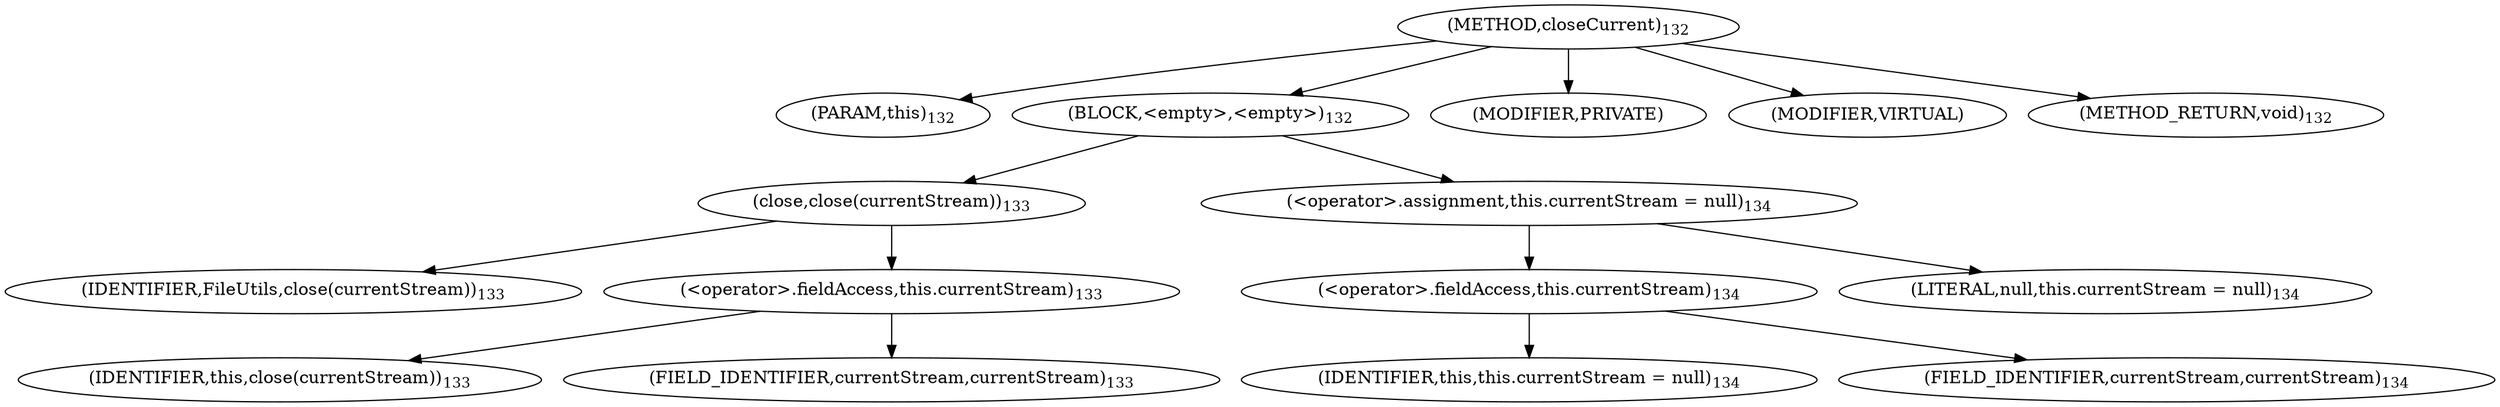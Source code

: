 digraph "closeCurrent" {  
"281" [label = <(METHOD,closeCurrent)<SUB>132</SUB>> ]
"282" [label = <(PARAM,this)<SUB>132</SUB>> ]
"283" [label = <(BLOCK,&lt;empty&gt;,&lt;empty&gt;)<SUB>132</SUB>> ]
"284" [label = <(close,close(currentStream))<SUB>133</SUB>> ]
"285" [label = <(IDENTIFIER,FileUtils,close(currentStream))<SUB>133</SUB>> ]
"286" [label = <(&lt;operator&gt;.fieldAccess,this.currentStream)<SUB>133</SUB>> ]
"287" [label = <(IDENTIFIER,this,close(currentStream))<SUB>133</SUB>> ]
"288" [label = <(FIELD_IDENTIFIER,currentStream,currentStream)<SUB>133</SUB>> ]
"289" [label = <(&lt;operator&gt;.assignment,this.currentStream = null)<SUB>134</SUB>> ]
"290" [label = <(&lt;operator&gt;.fieldAccess,this.currentStream)<SUB>134</SUB>> ]
"291" [label = <(IDENTIFIER,this,this.currentStream = null)<SUB>134</SUB>> ]
"292" [label = <(FIELD_IDENTIFIER,currentStream,currentStream)<SUB>134</SUB>> ]
"293" [label = <(LITERAL,null,this.currentStream = null)<SUB>134</SUB>> ]
"294" [label = <(MODIFIER,PRIVATE)> ]
"295" [label = <(MODIFIER,VIRTUAL)> ]
"296" [label = <(METHOD_RETURN,void)<SUB>132</SUB>> ]
  "281" -> "282" 
  "281" -> "283" 
  "281" -> "294" 
  "281" -> "295" 
  "281" -> "296" 
  "283" -> "284" 
  "283" -> "289" 
  "284" -> "285" 
  "284" -> "286" 
  "286" -> "287" 
  "286" -> "288" 
  "289" -> "290" 
  "289" -> "293" 
  "290" -> "291" 
  "290" -> "292" 
}
